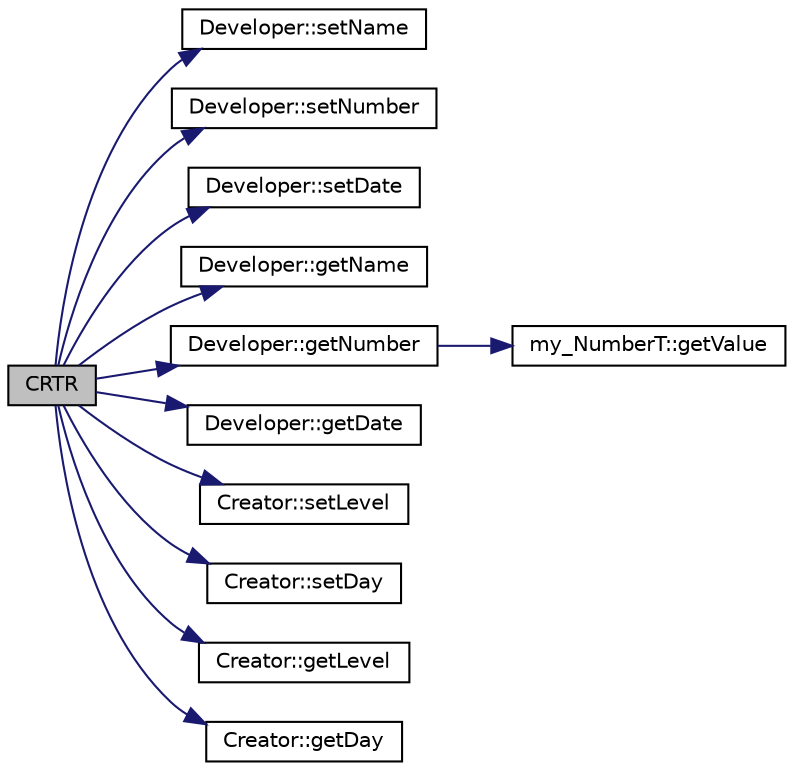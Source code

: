 digraph "CRTR"
{
  edge [fontname="Helvetica",fontsize="10",labelfontname="Helvetica",labelfontsize="10"];
  node [fontname="Helvetica",fontsize="10",shape=record];
  rankdir="LR";
  Node1 [label="CRTR",height=0.2,width=0.4,color="black", fillcolor="grey75", style="filled", fontcolor="black"];
  Node1 -> Node2 [color="midnightblue",fontsize="10",style="solid",fontname="Helvetica"];
  Node2 [label="Developer::setName",height=0.2,width=0.4,color="black", fillcolor="white", style="filled",URL="$class_developer.html#aed0b441a49c60fcfbcdeb730bc6efb79"];
  Node1 -> Node3 [color="midnightblue",fontsize="10",style="solid",fontname="Helvetica"];
  Node3 [label="Developer::setNumber",height=0.2,width=0.4,color="black", fillcolor="white", style="filled",URL="$class_developer.html#afa96e363d27b88c0c54ebffadef4f728"];
  Node1 -> Node4 [color="midnightblue",fontsize="10",style="solid",fontname="Helvetica"];
  Node4 [label="Developer::setDate",height=0.2,width=0.4,color="black", fillcolor="white", style="filled",URL="$class_developer.html#aebac796aa948255e4ca15c8fbbc0d010"];
  Node1 -> Node5 [color="midnightblue",fontsize="10",style="solid",fontname="Helvetica"];
  Node5 [label="Developer::getName",height=0.2,width=0.4,color="black", fillcolor="white", style="filled",URL="$class_developer.html#abcaa88f55cd1dbd58daf281f8b504172"];
  Node1 -> Node6 [color="midnightblue",fontsize="10",style="solid",fontname="Helvetica"];
  Node6 [label="Developer::getNumber",height=0.2,width=0.4,color="black", fillcolor="white", style="filled",URL="$class_developer.html#ab1e964805d449751217f40e210596fc3"];
  Node6 -> Node7 [color="midnightblue",fontsize="10",style="solid",fontname="Helvetica"];
  Node7 [label="my_NumberT::getValue",height=0.2,width=0.4,color="black", fillcolor="white", style="filled",URL="$classmy___number_t.html#ac987528d323d8a2ed013a200ddb13a5f"];
  Node1 -> Node8 [color="midnightblue",fontsize="10",style="solid",fontname="Helvetica"];
  Node8 [label="Developer::getDate",height=0.2,width=0.4,color="black", fillcolor="white", style="filled",URL="$class_developer.html#a5ab8342af9b6352324787b66a1035c69"];
  Node1 -> Node9 [color="midnightblue",fontsize="10",style="solid",fontname="Helvetica"];
  Node9 [label="Creator::setLevel",height=0.2,width=0.4,color="black", fillcolor="white", style="filled",URL="$class_creator.html#a08a3e34a0fd9f2f0005f1fefd05f4f96"];
  Node1 -> Node10 [color="midnightblue",fontsize="10",style="solid",fontname="Helvetica"];
  Node10 [label="Creator::setDay",height=0.2,width=0.4,color="black", fillcolor="white", style="filled",URL="$class_creator.html#acd24fa39930d724d13a21f30ec423e4f"];
  Node1 -> Node11 [color="midnightblue",fontsize="10",style="solid",fontname="Helvetica"];
  Node11 [label="Creator::getLevel",height=0.2,width=0.4,color="black", fillcolor="white", style="filled",URL="$class_creator.html#aa8247cf632e973741f6905a1030b9306"];
  Node1 -> Node12 [color="midnightblue",fontsize="10",style="solid",fontname="Helvetica"];
  Node12 [label="Creator::getDay",height=0.2,width=0.4,color="black", fillcolor="white", style="filled",URL="$class_creator.html#a154311115ed492e31eec167458a6ec11"];
}
